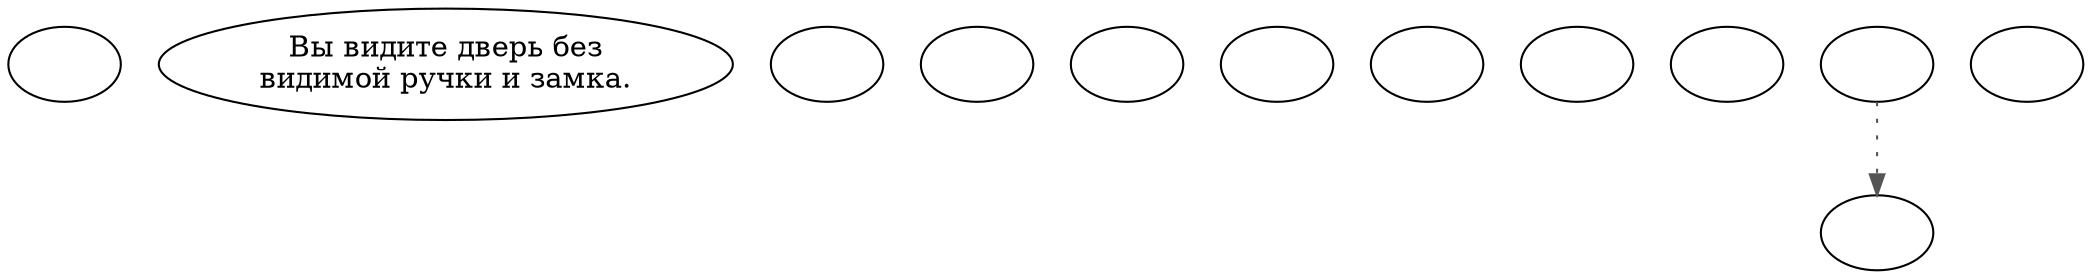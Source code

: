 digraph fsbrodor {
  "start" [style=filled       fillcolor="#FFFFFF"       color="#000000"]
  "start" [label=""]
  "use_p_proc" [style=filled       fillcolor="#FFFFFF"       color="#000000"]
  "use_p_proc" [label="Вы видите дверь без\nвидимой ручки и замка."]
  "look_at_p_proc" [style=filled       fillcolor="#FFFFFF"       color="#000000"]
  "look_at_p_proc" [label=""]
  "description_p_proc" [style=filled       fillcolor="#FFFFFF"       color="#000000"]
  "description_p_proc" [label=""]
  "use_skill_on_p_proc" [style=filled       fillcolor="#FFFFFF"       color="#000000"]
  "use_skill_on_p_proc" [label=""]
  "use_obj_on_p_proc" [style=filled       fillcolor="#FFFFFF"       color="#000000"]
  "use_obj_on_p_proc" [label=""]
  "damage_p_proc" [style=filled       fillcolor="#FFFFFF"       color="#000000"]
  "damage_p_proc" [label=""]
  "map_enter_p_proc" [style=filled       fillcolor="#FFFFFF"       color="#000000"]
  "map_enter_p_proc" [label=""]
  "map_update_p_proc" [style=filled       fillcolor="#FFFFFF"       color="#000000"]
  "map_update_p_proc" [label=""]
  "checkState" [style=filled       fillcolor="#FFFFFF"       color="#000000"]
  "checkState" [label=""]
  "validHandle" [style=filled       fillcolor="#FFFFFF"       color="#000000"]
  "validHandle" [label=""]
  "timed_event_p_proc" [style=filled       fillcolor="#FFFFFF"       color="#000000"]
  "timed_event_p_proc" -> "checkState" [style=dotted color="#555555"]
  "timed_event_p_proc" [label=""]
}